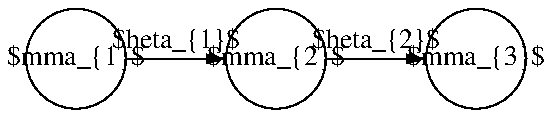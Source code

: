 .PS
circle "$\gamma_{1}$";
arrow "$\theta_{1}$" above;
circle "$\gamma_{2}$";
arrow "$\theta_{2}$" above;
circle "$\gamma_{3}$";
.PE
    
